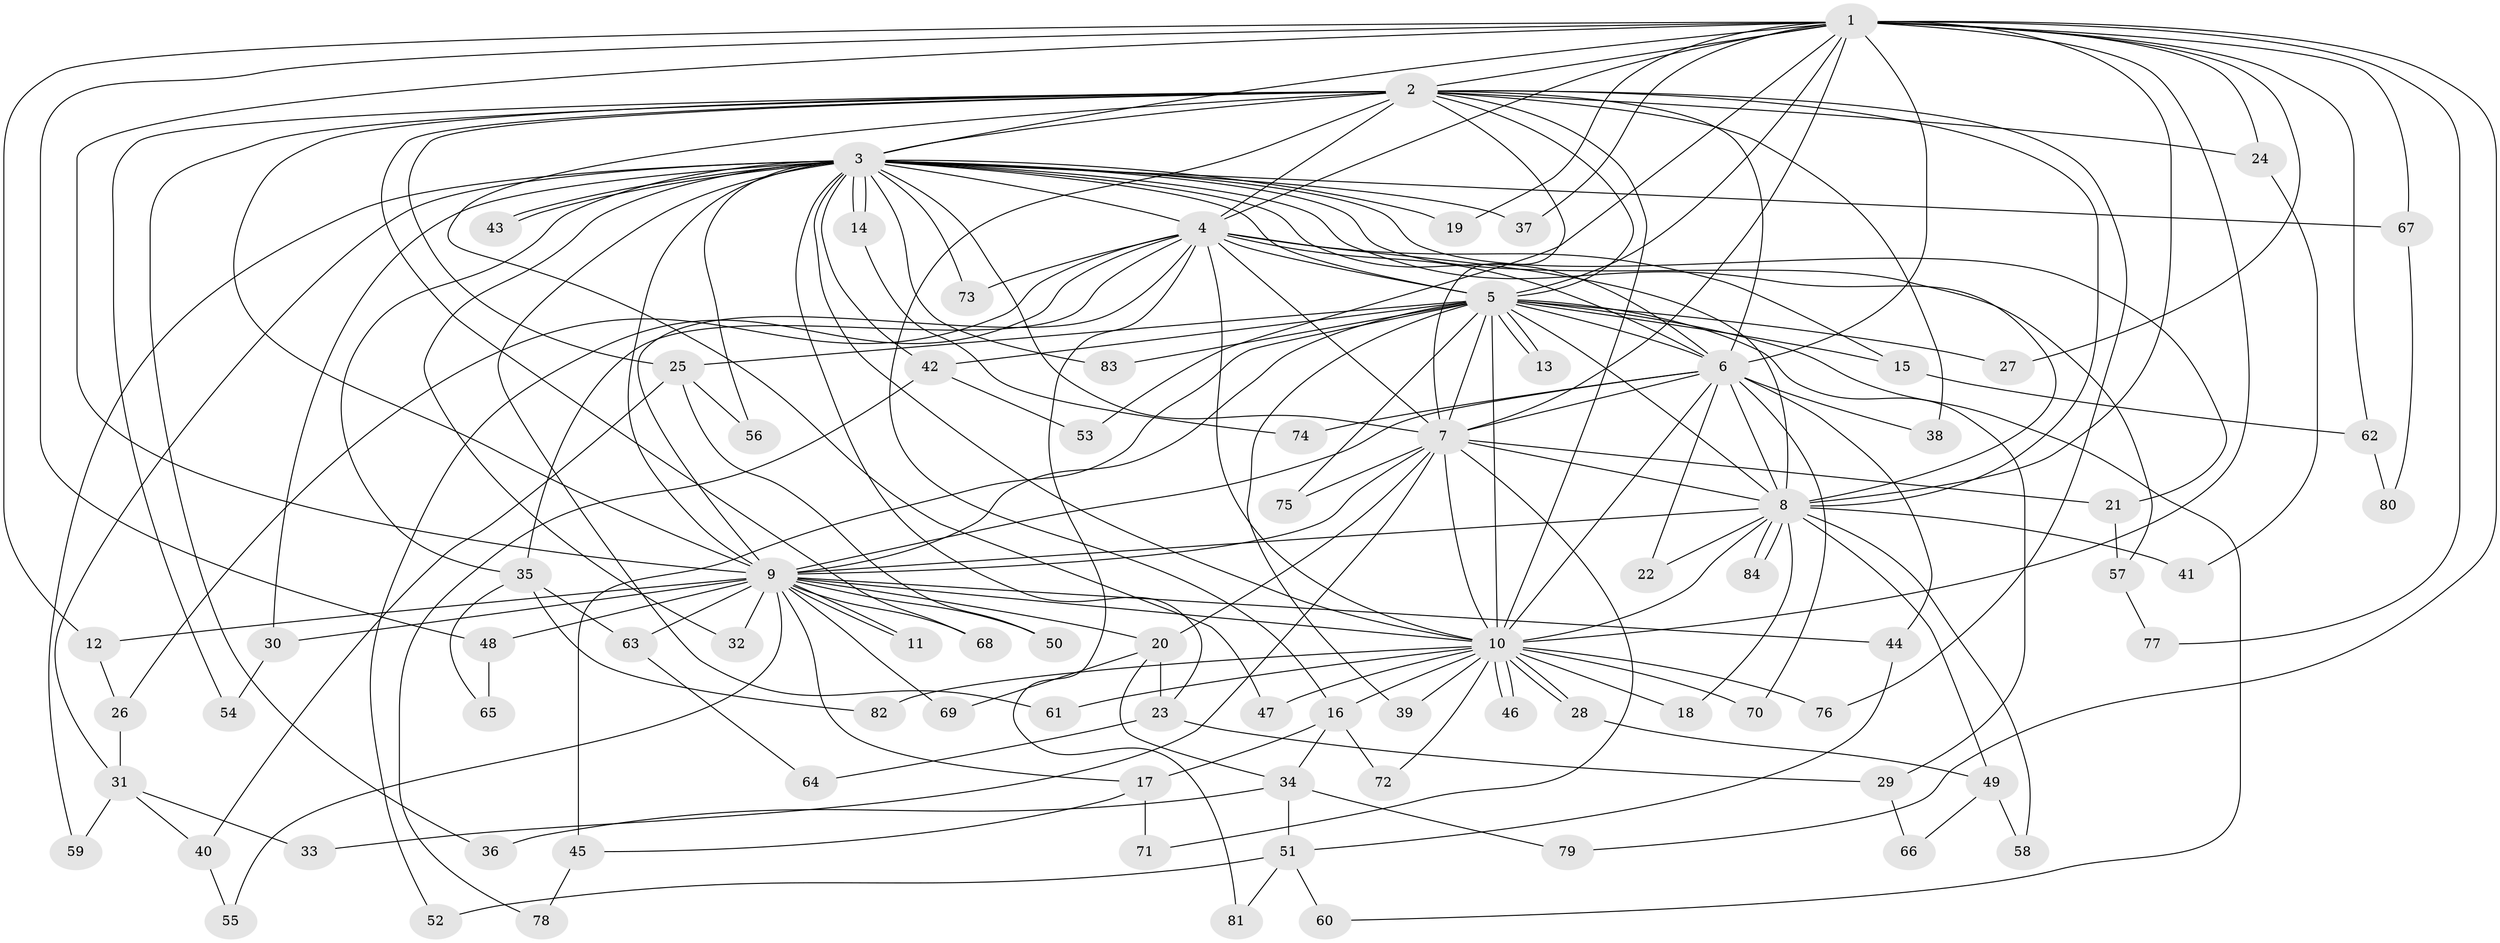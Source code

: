 // Generated by graph-tools (version 1.1) at 2025/35/03/09/25 02:35:08]
// undirected, 84 vertices, 193 edges
graph export_dot {
graph [start="1"]
  node [color=gray90,style=filled];
  1;
  2;
  3;
  4;
  5;
  6;
  7;
  8;
  9;
  10;
  11;
  12;
  13;
  14;
  15;
  16;
  17;
  18;
  19;
  20;
  21;
  22;
  23;
  24;
  25;
  26;
  27;
  28;
  29;
  30;
  31;
  32;
  33;
  34;
  35;
  36;
  37;
  38;
  39;
  40;
  41;
  42;
  43;
  44;
  45;
  46;
  47;
  48;
  49;
  50;
  51;
  52;
  53;
  54;
  55;
  56;
  57;
  58;
  59;
  60;
  61;
  62;
  63;
  64;
  65;
  66;
  67;
  68;
  69;
  70;
  71;
  72;
  73;
  74;
  75;
  76;
  77;
  78;
  79;
  80;
  81;
  82;
  83;
  84;
  1 -- 2;
  1 -- 3;
  1 -- 4;
  1 -- 5;
  1 -- 6;
  1 -- 7;
  1 -- 8;
  1 -- 9;
  1 -- 10;
  1 -- 12;
  1 -- 19;
  1 -- 24;
  1 -- 27;
  1 -- 37;
  1 -- 48;
  1 -- 53;
  1 -- 62;
  1 -- 67;
  1 -- 77;
  1 -- 79;
  2 -- 3;
  2 -- 4;
  2 -- 5;
  2 -- 6;
  2 -- 7;
  2 -- 8;
  2 -- 9;
  2 -- 10;
  2 -- 16;
  2 -- 24;
  2 -- 25;
  2 -- 36;
  2 -- 38;
  2 -- 47;
  2 -- 54;
  2 -- 68;
  2 -- 76;
  3 -- 4;
  3 -- 5;
  3 -- 6;
  3 -- 7;
  3 -- 8;
  3 -- 9;
  3 -- 10;
  3 -- 14;
  3 -- 14;
  3 -- 19;
  3 -- 21;
  3 -- 23;
  3 -- 30;
  3 -- 31;
  3 -- 32;
  3 -- 35;
  3 -- 37;
  3 -- 42;
  3 -- 43;
  3 -- 43;
  3 -- 56;
  3 -- 57;
  3 -- 59;
  3 -- 61;
  3 -- 67;
  3 -- 73;
  3 -- 83;
  4 -- 5;
  4 -- 6;
  4 -- 7;
  4 -- 8;
  4 -- 9;
  4 -- 10;
  4 -- 15;
  4 -- 26;
  4 -- 35;
  4 -- 52;
  4 -- 73;
  4 -- 81;
  5 -- 6;
  5 -- 7;
  5 -- 8;
  5 -- 9;
  5 -- 10;
  5 -- 13;
  5 -- 13;
  5 -- 15;
  5 -- 25;
  5 -- 27;
  5 -- 29;
  5 -- 39;
  5 -- 42;
  5 -- 45;
  5 -- 60;
  5 -- 75;
  5 -- 83;
  6 -- 7;
  6 -- 8;
  6 -- 9;
  6 -- 10;
  6 -- 22;
  6 -- 38;
  6 -- 44;
  6 -- 70;
  6 -- 74;
  7 -- 8;
  7 -- 9;
  7 -- 10;
  7 -- 20;
  7 -- 21;
  7 -- 33;
  7 -- 71;
  7 -- 75;
  8 -- 9;
  8 -- 10;
  8 -- 18;
  8 -- 22;
  8 -- 41;
  8 -- 49;
  8 -- 58;
  8 -- 84;
  8 -- 84;
  9 -- 10;
  9 -- 11;
  9 -- 11;
  9 -- 12;
  9 -- 17;
  9 -- 20;
  9 -- 30;
  9 -- 32;
  9 -- 44;
  9 -- 48;
  9 -- 50;
  9 -- 55;
  9 -- 63;
  9 -- 68;
  9 -- 69;
  10 -- 16;
  10 -- 18;
  10 -- 28;
  10 -- 28;
  10 -- 39;
  10 -- 46;
  10 -- 46;
  10 -- 47;
  10 -- 61;
  10 -- 70;
  10 -- 72;
  10 -- 76;
  10 -- 82;
  12 -- 26;
  14 -- 74;
  15 -- 62;
  16 -- 17;
  16 -- 34;
  16 -- 72;
  17 -- 45;
  17 -- 71;
  20 -- 23;
  20 -- 34;
  20 -- 69;
  21 -- 57;
  23 -- 29;
  23 -- 64;
  24 -- 41;
  25 -- 40;
  25 -- 50;
  25 -- 56;
  26 -- 31;
  28 -- 49;
  29 -- 66;
  30 -- 54;
  31 -- 33;
  31 -- 40;
  31 -- 59;
  34 -- 36;
  34 -- 51;
  34 -- 79;
  35 -- 63;
  35 -- 65;
  35 -- 82;
  40 -- 55;
  42 -- 53;
  42 -- 78;
  44 -- 51;
  45 -- 78;
  48 -- 65;
  49 -- 58;
  49 -- 66;
  51 -- 52;
  51 -- 60;
  51 -- 81;
  57 -- 77;
  62 -- 80;
  63 -- 64;
  67 -- 80;
}
